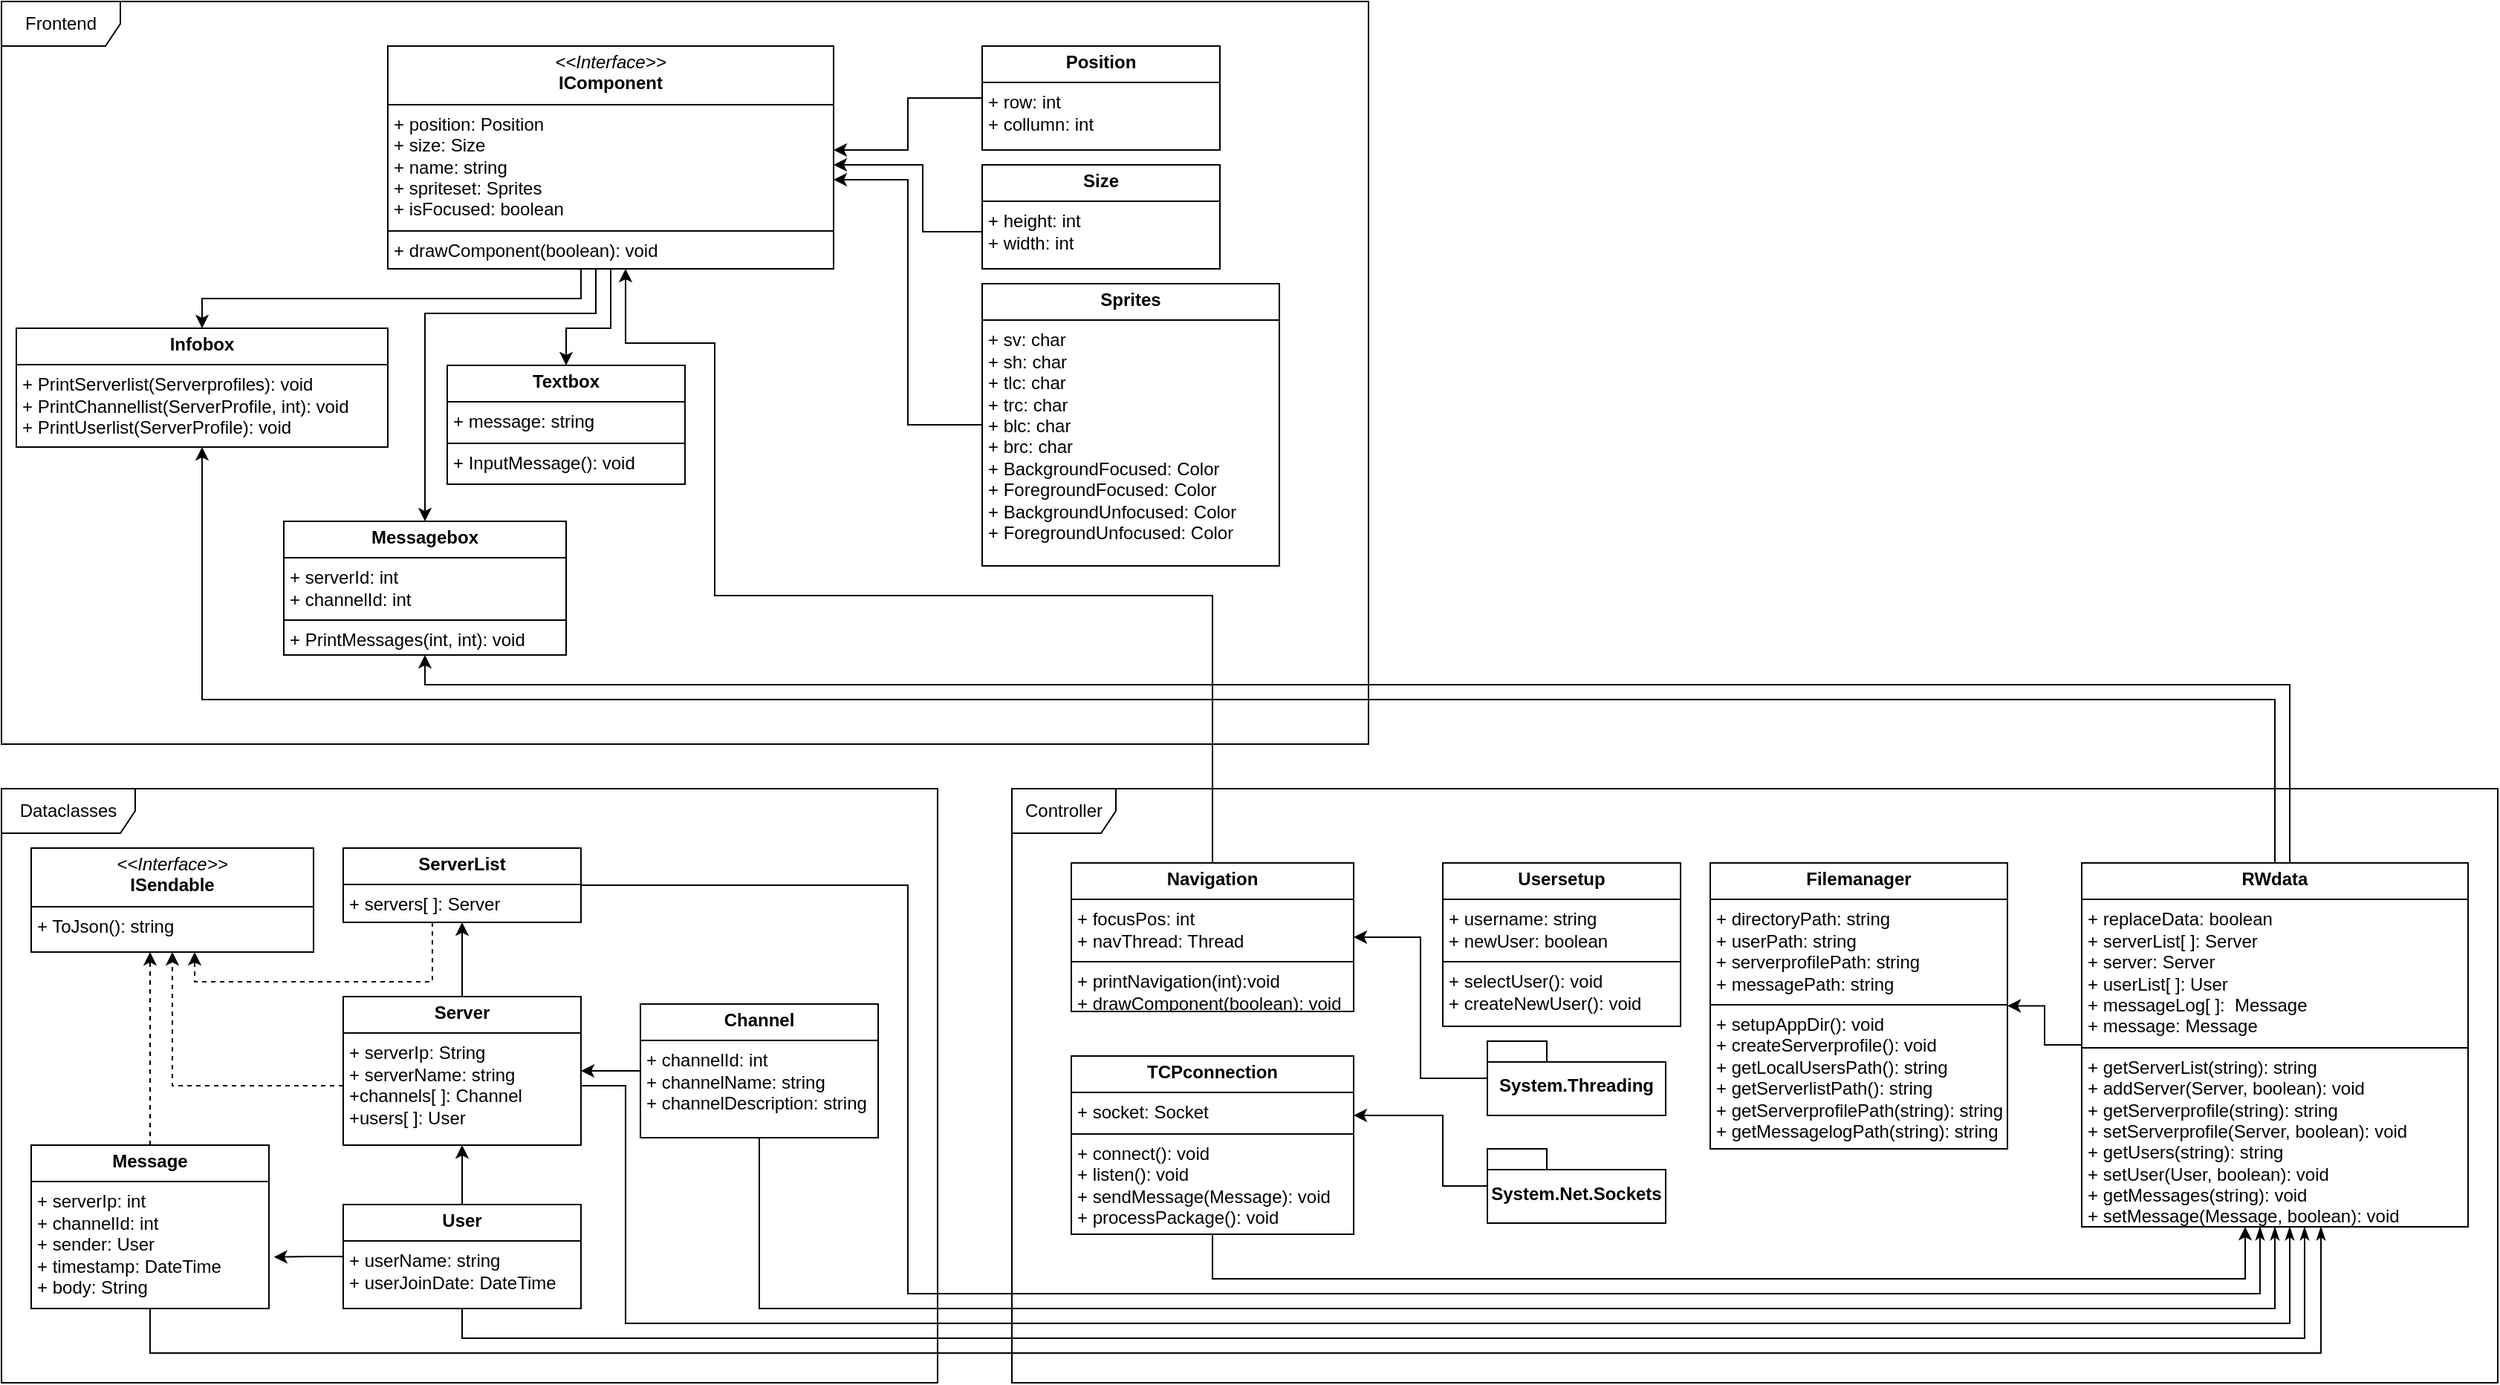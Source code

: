 <mxfile version="27.0.2">
  <diagram name="Seite-1" id="hIjqR3Hv8a5Xy-onrBok">
    <mxGraphModel dx="486" dy="633" grid="1" gridSize="10" guides="1" tooltips="1" connect="1" arrows="1" fold="1" page="1" pageScale="1" pageWidth="1920" pageHeight="1080" math="0" shadow="0">
      <root>
        <mxCell id="0" />
        <mxCell id="1" parent="0" />
        <mxCell id="bgTbLbI9Ciyl6f48IU3G-1" value="Frontend" style="shape=umlFrame;whiteSpace=wrap;html=1;pointerEvents=0;width=80;height=30;" parent="1" vertex="1">
          <mxGeometry x="40" y="40" width="920" height="500" as="geometry" />
        </mxCell>
        <mxCell id="DVviqp1xlLFuizjkjrB7-1" style="edgeStyle=orthogonalEdgeStyle;rounded=0;orthogonalLoop=1;jettySize=auto;html=1;" parent="1" source="bgTbLbI9Ciyl6f48IU3G-6" target="bgTbLbI9Ciyl6f48IU3G-16" edge="1">
          <mxGeometry relative="1" as="geometry">
            <Array as="points">
              <mxPoint x="430" y="240" />
              <mxPoint x="175" y="240" />
            </Array>
          </mxGeometry>
        </mxCell>
        <mxCell id="DVviqp1xlLFuizjkjrB7-2" style="edgeStyle=orthogonalEdgeStyle;rounded=0;orthogonalLoop=1;jettySize=auto;html=1;" parent="1" source="bgTbLbI9Ciyl6f48IU3G-6" target="bgTbLbI9Ciyl6f48IU3G-17" edge="1">
          <mxGeometry relative="1" as="geometry">
            <Array as="points">
              <mxPoint x="450" y="260" />
              <mxPoint x="420" y="260" />
            </Array>
          </mxGeometry>
        </mxCell>
        <mxCell id="DVviqp1xlLFuizjkjrB7-3" style="edgeStyle=orthogonalEdgeStyle;rounded=0;orthogonalLoop=1;jettySize=auto;html=1;" parent="1" source="bgTbLbI9Ciyl6f48IU3G-6" target="bgTbLbI9Ciyl6f48IU3G-22" edge="1">
          <mxGeometry relative="1" as="geometry">
            <Array as="points">
              <mxPoint x="440" y="250" />
              <mxPoint x="325" y="250" />
            </Array>
          </mxGeometry>
        </mxCell>
        <mxCell id="bgTbLbI9Ciyl6f48IU3G-6" value="&lt;p style=&quot;margin:0px;margin-top:4px;text-align:center;&quot;&gt;&lt;i&gt;&amp;lt;&amp;lt;Interface&amp;gt;&amp;gt;&lt;/i&gt;&lt;br&gt;&lt;b&gt;IComponent&lt;/b&gt;&lt;/p&gt;&lt;hr size=&quot;1&quot; style=&quot;border-style:solid;&quot;&gt;&lt;p style=&quot;margin:0px;margin-left:4px;&quot;&gt;+ position: Position&lt;br&gt;+ size: Size&lt;/p&gt;&lt;p style=&quot;margin:0px;margin-left:4px;&quot;&gt;+ name: string&lt;/p&gt;&lt;p style=&quot;margin:0px;margin-left:4px;&quot;&gt;+ spriteset: Sprites&lt;/p&gt;&lt;p style=&quot;margin:0px;margin-left:4px;&quot;&gt;+ isFocused: boolean&lt;/p&gt;&lt;hr size=&quot;1&quot; style=&quot;border-style:solid;&quot;&gt;&lt;p style=&quot;margin:0px;margin-left:4px;&quot;&gt;+ drawComponent(boolean): void&lt;br&gt;&lt;/p&gt;" style="verticalAlign=top;align=left;overflow=fill;html=1;whiteSpace=wrap;" parent="1" vertex="1">
          <mxGeometry x="300" y="70" width="300" height="150" as="geometry" />
        </mxCell>
        <mxCell id="bgTbLbI9Ciyl6f48IU3G-13" style="edgeStyle=orthogonalEdgeStyle;rounded=0;orthogonalLoop=1;jettySize=auto;html=1;" parent="1" source="bgTbLbI9Ciyl6f48IU3G-7" target="bgTbLbI9Ciyl6f48IU3G-6" edge="1">
          <mxGeometry relative="1" as="geometry">
            <Array as="points">
              <mxPoint x="650" y="105" />
              <mxPoint x="650" y="140" />
            </Array>
          </mxGeometry>
        </mxCell>
        <mxCell id="bgTbLbI9Ciyl6f48IU3G-7" value="&lt;p style=&quot;margin:0px;margin-top:4px;text-align:center;&quot;&gt;&lt;b&gt;Position&lt;/b&gt;&lt;/p&gt;&lt;hr size=&quot;1&quot; style=&quot;border-style:solid;&quot;&gt;&lt;p style=&quot;margin:0px;margin-left:4px;&quot;&gt;+ row: int&lt;/p&gt;&lt;p style=&quot;margin:0px;margin-left:4px;&quot;&gt;+ collumn: int&lt;/p&gt;&lt;p style=&quot;margin:0px;margin-left:4px;&quot;&gt;&lt;br&gt;&lt;/p&gt;" style="verticalAlign=top;align=left;overflow=fill;html=1;whiteSpace=wrap;" parent="1" vertex="1">
          <mxGeometry x="700" y="70" width="160" height="70" as="geometry" />
        </mxCell>
        <mxCell id="bgTbLbI9Ciyl6f48IU3G-14" style="edgeStyle=orthogonalEdgeStyle;rounded=0;orthogonalLoop=1;jettySize=auto;html=1;" parent="1" edge="1">
          <mxGeometry relative="1" as="geometry">
            <mxPoint x="700" y="195" as="sourcePoint" />
            <mxPoint x="600" y="150" as="targetPoint" />
            <Array as="points">
              <mxPoint x="660" y="195" />
              <mxPoint x="660" y="150" />
            </Array>
          </mxGeometry>
        </mxCell>
        <mxCell id="bgTbLbI9Ciyl6f48IU3G-8" value="&lt;p style=&quot;margin:0px;margin-top:4px;text-align:center;&quot;&gt;&lt;b&gt;Size&lt;/b&gt;&lt;/p&gt;&lt;hr size=&quot;1&quot; style=&quot;border-style:solid;&quot;&gt;&lt;p style=&quot;margin:0px;margin-left:4px;&quot;&gt;+ height: int&lt;/p&gt;&lt;p style=&quot;margin:0px;margin-left:4px;&quot;&gt;+ width: int&lt;/p&gt;&lt;p style=&quot;margin:0px;margin-left:4px;&quot;&gt;&lt;br&gt;&lt;/p&gt;" style="verticalAlign=top;align=left;overflow=fill;html=1;whiteSpace=wrap;" parent="1" vertex="1">
          <mxGeometry x="700" y="150" width="160" height="70" as="geometry" />
        </mxCell>
        <mxCell id="bgTbLbI9Ciyl6f48IU3G-15" style="edgeStyle=orthogonalEdgeStyle;rounded=0;orthogonalLoop=1;jettySize=auto;html=1;" parent="1" source="bgTbLbI9Ciyl6f48IU3G-9" target="bgTbLbI9Ciyl6f48IU3G-6" edge="1">
          <mxGeometry relative="1" as="geometry">
            <Array as="points">
              <mxPoint x="650" y="325" />
              <mxPoint x="650" y="160" />
            </Array>
          </mxGeometry>
        </mxCell>
        <mxCell id="bgTbLbI9Ciyl6f48IU3G-9" value="&lt;p style=&quot;margin:0px;margin-top:4px;text-align:center;&quot;&gt;&lt;b&gt;Sprites&lt;/b&gt;&lt;/p&gt;&lt;hr size=&quot;1&quot; style=&quot;border-style:solid;&quot;&gt;&lt;p style=&quot;margin:0px;margin-left:4px;&quot;&gt;+ sv: char&lt;/p&gt;&lt;p style=&quot;margin:0px;margin-left:4px;&quot;&gt;+ sh:&amp;nbsp;&lt;span style=&quot;background-color: transparent; color: light-dark(rgb(0, 0, 0), rgb(255, 255, 255));&quot;&gt;char&lt;/span&gt;&lt;/p&gt;&lt;p style=&quot;margin:0px;margin-left:4px;&quot;&gt;+ tlc:&amp;nbsp;&lt;span style=&quot;background-color: transparent; color: light-dark(rgb(0, 0, 0), rgb(255, 255, 255));&quot;&gt;char&lt;/span&gt;&lt;/p&gt;&lt;p style=&quot;margin:0px;margin-left:4px;&quot;&gt;+ trc:&amp;nbsp;&lt;span style=&quot;background-color: transparent; color: light-dark(rgb(0, 0, 0), rgb(255, 255, 255));&quot;&gt;char&lt;/span&gt;&lt;/p&gt;&lt;p style=&quot;margin:0px;margin-left:4px;&quot;&gt;+ blc:&amp;nbsp;&lt;span style=&quot;background-color: transparent; color: light-dark(rgb(0, 0, 0), rgb(255, 255, 255));&quot;&gt;char&lt;/span&gt;&lt;/p&gt;&lt;p style=&quot;margin:0px;margin-left:4px;&quot;&gt;+ brc:&amp;nbsp;&lt;span style=&quot;background-color: transparent; color: light-dark(rgb(0, 0, 0), rgb(255, 255, 255));&quot;&gt;char&lt;/span&gt;&lt;/p&gt;&lt;p style=&quot;margin:0px;margin-left:4px;&quot;&gt;+ BackgroundFocused: Color&lt;/p&gt;&lt;p style=&quot;margin:0px;margin-left:4px;&quot;&gt;+ ForegroundFocused: Color&lt;/p&gt;&lt;p style=&quot;margin: 0px 0px 0px 4px;&quot;&gt;+ BackgroundUnfocused: Color&lt;/p&gt;&lt;p style=&quot;margin: 0px 0px 0px 4px;&quot;&gt;+ ForegroundUnfocused: Color&lt;/p&gt;" style="verticalAlign=top;align=left;overflow=fill;html=1;whiteSpace=wrap;" parent="1" vertex="1">
          <mxGeometry x="700" y="230" width="200" height="190" as="geometry" />
        </mxCell>
        <mxCell id="bgTbLbI9Ciyl6f48IU3G-16" value="&lt;p style=&quot;margin:0px;margin-top:4px;text-align:center;&quot;&gt;&lt;b&gt;Infobox&lt;/b&gt;&lt;/p&gt;&lt;hr size=&quot;1&quot; style=&quot;border-style:solid;&quot;&gt;&lt;p style=&quot;margin:0px;margin-left:4px;&quot;&gt;+ PrintServerlist(Serverprofiles): void&lt;/p&gt;&lt;p style=&quot;margin:0px;margin-left:4px;&quot;&gt;+ PrintChannellist(ServerProfile, int): void&lt;/p&gt;&lt;p style=&quot;margin:0px;margin-left:4px;&quot;&gt;+ PrintUserlist(ServerProfile): void&lt;/p&gt;" style="verticalAlign=top;align=left;overflow=fill;html=1;whiteSpace=wrap;" parent="1" vertex="1">
          <mxGeometry x="50" y="260" width="250" height="80" as="geometry" />
        </mxCell>
        <mxCell id="bgTbLbI9Ciyl6f48IU3G-17" value="&lt;p style=&quot;margin:0px;margin-top:4px;text-align:center;&quot;&gt;&lt;b&gt;Textbox&lt;/b&gt;&lt;/p&gt;&lt;hr size=&quot;1&quot; style=&quot;border-style:solid;&quot;&gt;&lt;p style=&quot;margin:0px;margin-left:4px;&quot;&gt;+ message: string&lt;/p&gt;&lt;hr size=&quot;1&quot; style=&quot;border-style:solid;&quot;&gt;&lt;p style=&quot;margin:0px;margin-left:4px;&quot;&gt;+ InputMessage(): void&lt;/p&gt;" style="verticalAlign=top;align=left;overflow=fill;html=1;whiteSpace=wrap;" parent="1" vertex="1">
          <mxGeometry x="340" y="285" width="160" height="80" as="geometry" />
        </mxCell>
        <mxCell id="bgTbLbI9Ciyl6f48IU3G-22" value="&lt;p style=&quot;margin:0px;margin-top:4px;text-align:center;&quot;&gt;&lt;b&gt;Messagebox&lt;/b&gt;&lt;/p&gt;&lt;hr size=&quot;1&quot; style=&quot;border-style:solid;&quot;&gt;&lt;p style=&quot;margin:0px;margin-left:4px;&quot;&gt;+ serverId: int&lt;/p&gt;&lt;p style=&quot;margin:0px;margin-left:4px;&quot;&gt;+ channelId: int&lt;/p&gt;&lt;hr size=&quot;1&quot; style=&quot;border-style:solid;&quot;&gt;&lt;p style=&quot;margin:0px;margin-left:4px;&quot;&gt;+ PrintMessages(int, int): void&lt;/p&gt;" style="verticalAlign=top;align=left;overflow=fill;html=1;whiteSpace=wrap;" parent="1" vertex="1">
          <mxGeometry x="230" y="390" width="190" height="90" as="geometry" />
        </mxCell>
        <mxCell id="bgTbLbI9Ciyl6f48IU3G-23" value="Dataclasses" style="shape=umlFrame;whiteSpace=wrap;html=1;pointerEvents=0;width=90;height=30;" parent="1" vertex="1">
          <mxGeometry x="40" y="570" width="630" height="400" as="geometry" />
        </mxCell>
        <mxCell id="bgTbLbI9Ciyl6f48IU3G-28" value="&lt;p style=&quot;margin:0px;margin-top:4px;text-align:center;&quot;&gt;&lt;i&gt;&amp;lt;&amp;lt;Interface&amp;gt;&amp;gt;&lt;/i&gt;&lt;br&gt;&lt;b&gt;ISendable&lt;/b&gt;&lt;/p&gt;&lt;hr size=&quot;1&quot; style=&quot;border-style:solid;&quot;&gt;&lt;p style=&quot;margin:0px;margin-left:4px;&quot;&gt;&lt;/p&gt;&lt;p style=&quot;margin:0px;margin-left:4px;&quot;&gt;+ ToJson(): string&lt;br&gt;&lt;/p&gt;" style="verticalAlign=top;align=left;overflow=fill;html=1;whiteSpace=wrap;" parent="1" vertex="1">
          <mxGeometry x="60" y="610" width="190" height="70" as="geometry" />
        </mxCell>
        <mxCell id="DVviqp1xlLFuizjkjrB7-13" style="edgeStyle=orthogonalEdgeStyle;rounded=0;orthogonalLoop=1;jettySize=auto;html=1;" parent="1" source="bgTbLbI9Ciyl6f48IU3G-29" target="bgTbLbI9Ciyl6f48IU3G-31" edge="1">
          <mxGeometry relative="1" as="geometry" />
        </mxCell>
        <mxCell id="bgTbLbI9Ciyl6f48IU3G-29" value="&lt;p style=&quot;margin:0px;margin-top:4px;text-align:center;&quot;&gt;&lt;b&gt;User&lt;/b&gt;&lt;/p&gt;&lt;hr size=&quot;1&quot; style=&quot;border-style:solid;&quot;&gt;&lt;p style=&quot;margin:0px;margin-left:4px;&quot;&gt;+ userName: string&lt;/p&gt;&lt;p style=&quot;margin:0px;margin-left:4px;&quot;&gt;+ userJoinDate: DateTime&lt;/p&gt;&lt;p style=&quot;margin:0px;margin-left:4px;&quot;&gt;&lt;br&gt;&lt;/p&gt;" style="verticalAlign=top;align=left;overflow=fill;html=1;whiteSpace=wrap;" parent="1" vertex="1">
          <mxGeometry x="270" y="850" width="160" height="70" as="geometry" />
        </mxCell>
        <mxCell id="DVviqp1xlLFuizjkjrB7-8" style="edgeStyle=orthogonalEdgeStyle;rounded=0;orthogonalLoop=1;jettySize=auto;html=1;dashed=1;" parent="1" source="bgTbLbI9Ciyl6f48IU3G-30" target="bgTbLbI9Ciyl6f48IU3G-28" edge="1">
          <mxGeometry relative="1" as="geometry">
            <Array as="points">
              <mxPoint x="330" y="700" />
              <mxPoint x="170" y="700" />
            </Array>
          </mxGeometry>
        </mxCell>
        <mxCell id="bgTbLbI9Ciyl6f48IU3G-30" value="&lt;p style=&quot;margin:0px;margin-top:4px;text-align:center;&quot;&gt;&lt;b&gt;ServerList&lt;/b&gt;&lt;/p&gt;&lt;hr size=&quot;1&quot; style=&quot;border-style:solid;&quot;&gt;&lt;p style=&quot;margin:0px;margin-left:4px;&quot;&gt;+ servers[ ]: Server&lt;/p&gt;&lt;p style=&quot;margin:0px;margin-left:4px;&quot;&gt;&lt;br&gt;&lt;/p&gt;" style="verticalAlign=top;align=left;overflow=fill;html=1;whiteSpace=wrap;" parent="1" vertex="1">
          <mxGeometry x="270" y="610" width="160" height="50" as="geometry" />
        </mxCell>
        <mxCell id="DVviqp1xlLFuizjkjrB7-9" style="edgeStyle=orthogonalEdgeStyle;rounded=0;orthogonalLoop=1;jettySize=auto;html=1;dashed=1;" parent="1" source="bgTbLbI9Ciyl6f48IU3G-31" target="bgTbLbI9Ciyl6f48IU3G-28" edge="1">
          <mxGeometry relative="1" as="geometry">
            <Array as="points">
              <mxPoint x="155" y="770" />
            </Array>
          </mxGeometry>
        </mxCell>
        <mxCell id="s29vWhf_O-YkgF1OopFV-1" style="edgeStyle=orthogonalEdgeStyle;rounded=0;orthogonalLoop=1;jettySize=auto;html=1;entryX=0.5;entryY=1;entryDx=0;entryDy=0;" edge="1" parent="1" source="bgTbLbI9Ciyl6f48IU3G-31" target="bgTbLbI9Ciyl6f48IU3G-30">
          <mxGeometry relative="1" as="geometry" />
        </mxCell>
        <mxCell id="bgTbLbI9Ciyl6f48IU3G-31" value="&lt;p style=&quot;margin:0px;margin-top:4px;text-align:center;&quot;&gt;&lt;b&gt;Server&lt;/b&gt;&lt;/p&gt;&lt;hr size=&quot;1&quot; style=&quot;border-style:solid;&quot;&gt;&lt;p style=&quot;margin:0px;margin-left:4px;&quot;&gt;+ serverIp: String&lt;/p&gt;&lt;p style=&quot;margin:0px;margin-left:4px;&quot;&gt;+ serverName: string&lt;/p&gt;&lt;p style=&quot;margin:0px;margin-left:4px;&quot;&gt;+channels[ ]: Channel&lt;/p&gt;&lt;p style=&quot;margin:0px;margin-left:4px;&quot;&gt;+users[ ]: User&lt;/p&gt;" style="verticalAlign=top;align=left;overflow=fill;html=1;whiteSpace=wrap;" parent="1" vertex="1">
          <mxGeometry x="270" y="710" width="160" height="100" as="geometry" />
        </mxCell>
        <mxCell id="DVviqp1xlLFuizjkjrB7-7" style="edgeStyle=orthogonalEdgeStyle;rounded=0;orthogonalLoop=1;jettySize=auto;html=1;dashed=1;" parent="1" source="DVviqp1xlLFuizjkjrB7-5" target="bgTbLbI9Ciyl6f48IU3G-28" edge="1">
          <mxGeometry relative="1" as="geometry">
            <Array as="points">
              <mxPoint x="140" y="680" />
              <mxPoint x="140" y="680" />
            </Array>
          </mxGeometry>
        </mxCell>
        <mxCell id="DVviqp1xlLFuizjkjrB7-5" value="&lt;p style=&quot;margin:0px;margin-top:4px;text-align:center;&quot;&gt;&lt;b&gt;Message&lt;/b&gt;&lt;/p&gt;&lt;hr size=&quot;1&quot; style=&quot;border-style:solid;&quot;&gt;&lt;p style=&quot;margin:0px;margin-left:4px;&quot;&gt;+ serverIp: in&lt;span style=&quot;background-color: transparent; color: light-dark(rgb(0, 0, 0), rgb(255, 255, 255));&quot;&gt;t&lt;/span&gt;&lt;/p&gt;&lt;p style=&quot;margin:0px;margin-left:4px;&quot;&gt;&lt;span style=&quot;background-color: transparent; color: light-dark(rgb(0, 0, 0), rgb(255, 255, 255));&quot;&gt;+ channelId: int&lt;/span&gt;&lt;/p&gt;&lt;p style=&quot;margin:0px;margin-left:4px;&quot;&gt;&lt;span style=&quot;background-color: transparent; color: light-dark(rgb(0, 0, 0), rgb(255, 255, 255));&quot;&gt;+ sender: User&lt;/span&gt;&lt;/p&gt;&lt;p style=&quot;margin:0px;margin-left:4px;&quot;&gt;&lt;span style=&quot;background-color: transparent; color: light-dark(rgb(0, 0, 0), rgb(255, 255, 255));&quot;&gt;+ timestamp: DateTime&lt;/span&gt;&lt;/p&gt;&lt;p style=&quot;margin:0px;margin-left:4px;&quot;&gt;&lt;span style=&quot;background-color: transparent; color: light-dark(rgb(0, 0, 0), rgb(255, 255, 255));&quot;&gt;+ body: String&lt;/span&gt;&lt;/p&gt;" style="verticalAlign=top;align=left;overflow=fill;html=1;whiteSpace=wrap;" parent="1" vertex="1">
          <mxGeometry x="60" y="810" width="160" height="110" as="geometry" />
        </mxCell>
        <mxCell id="DVviqp1xlLFuizjkjrB7-15" style="edgeStyle=orthogonalEdgeStyle;rounded=0;orthogonalLoop=1;jettySize=auto;html=1;" parent="1" source="DVviqp1xlLFuizjkjrB7-6" target="bgTbLbI9Ciyl6f48IU3G-31" edge="1">
          <mxGeometry relative="1" as="geometry" />
        </mxCell>
        <mxCell id="DVviqp1xlLFuizjkjrB7-6" value="&lt;p style=&quot;margin:0px;margin-top:4px;text-align:center;&quot;&gt;&lt;b&gt;Channel&lt;/b&gt;&lt;/p&gt;&lt;hr size=&quot;1&quot; style=&quot;border-style:solid;&quot;&gt;&lt;p style=&quot;margin:0px;margin-left:4px;&quot;&gt;+ channelId: int&lt;/p&gt;&lt;p style=&quot;margin:0px;margin-left:4px;&quot;&gt;+ channelName: string&lt;/p&gt;&lt;p style=&quot;margin:0px;margin-left:4px;&quot;&gt;+ channelDescription: string&lt;br&gt;&lt;/p&gt;&lt;p style=&quot;margin:0px;margin-left:4px;&quot;&gt;&lt;br&gt;&lt;/p&gt;" style="verticalAlign=top;align=left;overflow=fill;html=1;whiteSpace=wrap;" parent="1" vertex="1">
          <mxGeometry x="470" y="715" width="160" height="90" as="geometry" />
        </mxCell>
        <mxCell id="DVviqp1xlLFuizjkjrB7-14" style="edgeStyle=orthogonalEdgeStyle;rounded=0;orthogonalLoop=1;jettySize=auto;html=1;entryX=1.021;entryY=0.685;entryDx=0;entryDy=0;entryPerimeter=0;" parent="1" source="bgTbLbI9Ciyl6f48IU3G-29" target="DVviqp1xlLFuizjkjrB7-5" edge="1">
          <mxGeometry relative="1" as="geometry" />
        </mxCell>
        <mxCell id="DVviqp1xlLFuizjkjrB7-17" value="Controller" style="shape=umlFrame;whiteSpace=wrap;html=1;pointerEvents=0;width=70;height=30;" parent="1" vertex="1">
          <mxGeometry x="720" y="570" width="1000" height="400" as="geometry" />
        </mxCell>
        <mxCell id="DVviqp1xlLFuizjkjrB7-19" value="&lt;p style=&quot;margin:0px;margin-top:4px;text-align:center;&quot;&gt;&lt;b&gt;Usersetup&lt;/b&gt;&lt;/p&gt;&lt;hr size=&quot;1&quot; style=&quot;border-style:solid;&quot;&gt;&lt;p style=&quot;margin:0px;margin-left:4px;&quot;&gt;+ username: string&lt;/p&gt;&lt;p style=&quot;margin:0px;margin-left:4px;&quot;&gt;+ newUser: boolean&lt;/p&gt;&lt;hr size=&quot;1&quot; style=&quot;border-style:solid;&quot;&gt;&lt;p style=&quot;margin:0px;margin-left:4px;&quot;&gt;+ selectUser(): void&lt;/p&gt;&lt;p style=&quot;margin:0px;margin-left:4px;&quot;&gt;+ createNewUser(): void&lt;/p&gt;" style="verticalAlign=top;align=left;overflow=fill;html=1;whiteSpace=wrap;" parent="1" vertex="1">
          <mxGeometry x="1010" y="620" width="160" height="110" as="geometry" />
        </mxCell>
        <mxCell id="DVviqp1xlLFuizjkjrB7-42" style="edgeStyle=orthogonalEdgeStyle;rounded=0;orthogonalLoop=1;jettySize=auto;html=1;" parent="1" source="DVviqp1xlLFuizjkjrB7-20" target="DVviqp1xlLFuizjkjrB7-21" edge="1">
          <mxGeometry relative="1" as="geometry">
            <Array as="points">
              <mxPoint x="855" y="900" />
              <mxPoint x="1550" y="900" />
            </Array>
          </mxGeometry>
        </mxCell>
        <mxCell id="DVviqp1xlLFuizjkjrB7-20" value="&lt;p style=&quot;margin:0px;margin-top:4px;text-align:center;&quot;&gt;&lt;b&gt;TCPconnection&lt;/b&gt;&lt;/p&gt;&lt;hr size=&quot;1&quot; style=&quot;border-style:solid;&quot;&gt;&lt;p style=&quot;margin:0px;margin-left:4px;&quot;&gt;+ socket: Socket&lt;/p&gt;&lt;hr size=&quot;1&quot; style=&quot;border-style:solid;&quot;&gt;&lt;p style=&quot;margin:0px;margin-left:4px;&quot;&gt;+ connect(): void&lt;/p&gt;&lt;p style=&quot;margin:0px;margin-left:4px;&quot;&gt;+ listen(): void&lt;/p&gt;&lt;p style=&quot;margin:0px;margin-left:4px;&quot;&gt;+ sendMessage(Message): void&lt;/p&gt;&lt;p style=&quot;margin:0px;margin-left:4px;&quot;&gt;+ processPackage(): void&lt;/p&gt;" style="verticalAlign=top;align=left;overflow=fill;html=1;whiteSpace=wrap;" parent="1" vertex="1">
          <mxGeometry x="760" y="750" width="190" height="120" as="geometry" />
        </mxCell>
        <mxCell id="DVviqp1xlLFuizjkjrB7-32" style="edgeStyle=orthogonalEdgeStyle;rounded=0;orthogonalLoop=1;jettySize=auto;html=1;" parent="1" source="DVviqp1xlLFuizjkjrB7-21" target="DVviqp1xlLFuizjkjrB7-25" edge="1">
          <mxGeometry relative="1" as="geometry" />
        </mxCell>
        <mxCell id="DVviqp1xlLFuizjkjrB7-33" style="edgeStyle=orthogonalEdgeStyle;rounded=0;orthogonalLoop=1;jettySize=auto;html=1;startArrow=classicThin;startFill=1;endArrow=none;" parent="1" source="DVviqp1xlLFuizjkjrB7-21" target="DVviqp1xlLFuizjkjrB7-6" edge="1">
          <mxGeometry relative="1" as="geometry">
            <Array as="points">
              <mxPoint x="1570" y="920" />
              <mxPoint x="550" y="920" />
            </Array>
          </mxGeometry>
        </mxCell>
        <mxCell id="DVviqp1xlLFuizjkjrB7-40" style="edgeStyle=orthogonalEdgeStyle;rounded=0;orthogonalLoop=1;jettySize=auto;html=1;" parent="1" source="DVviqp1xlLFuizjkjrB7-21" target="bgTbLbI9Ciyl6f48IU3G-16" edge="1">
          <mxGeometry relative="1" as="geometry">
            <Array as="points">
              <mxPoint x="1570" y="510" />
              <mxPoint x="175" y="510" />
            </Array>
          </mxGeometry>
        </mxCell>
        <mxCell id="DVviqp1xlLFuizjkjrB7-41" style="edgeStyle=orthogonalEdgeStyle;rounded=0;orthogonalLoop=1;jettySize=auto;html=1;" parent="1" source="DVviqp1xlLFuizjkjrB7-21" target="bgTbLbI9Ciyl6f48IU3G-22" edge="1">
          <mxGeometry relative="1" as="geometry">
            <Array as="points">
              <mxPoint x="1580" y="500" />
              <mxPoint x="325" y="500" />
            </Array>
          </mxGeometry>
        </mxCell>
        <mxCell id="DVviqp1xlLFuizjkjrB7-21" value="&lt;p style=&quot;margin:0px;margin-top:4px;text-align:center;&quot;&gt;&lt;b&gt;RWdata&lt;/b&gt;&lt;/p&gt;&lt;hr size=&quot;1&quot; style=&quot;border-style:solid;&quot;&gt;&lt;p style=&quot;margin:0px;margin-left:4px;&quot;&gt;+ replaceData: boolean&lt;/p&gt;&lt;p style=&quot;margin:0px;margin-left:4px;&quot;&gt;+ serverList[ ]: Server&lt;/p&gt;&lt;p style=&quot;margin:0px;margin-left:4px;&quot;&gt;+ server: Server&lt;/p&gt;&lt;p style=&quot;margin:0px;margin-left:4px;&quot;&gt;+ userList[ ]: User&lt;/p&gt;&lt;p style=&quot;margin:0px;margin-left:4px;&quot;&gt;+ messageLog[ ]:&amp;nbsp; Message&lt;/p&gt;&lt;p style=&quot;margin:0px;margin-left:4px;&quot;&gt;+ message: Message&lt;/p&gt;&lt;hr size=&quot;1&quot; style=&quot;border-style:solid;&quot;&gt;&lt;p style=&quot;margin:0px;margin-left:4px;&quot;&gt;+ getServerList(string): string&lt;/p&gt;&lt;p style=&quot;margin:0px;margin-left:4px;&quot;&gt;+ addServer(Server, boolean): void&lt;/p&gt;&lt;p style=&quot;margin:0px;margin-left:4px;&quot;&gt;+ getServerprofile(string): string&lt;/p&gt;&lt;p style=&quot;margin:0px;margin-left:4px;&quot;&gt;+ setServerprofile(Server, boolean): void&lt;/p&gt;&lt;p style=&quot;margin:0px;margin-left:4px;&quot;&gt;+ getUsers(string): string&lt;/p&gt;&lt;p style=&quot;margin:0px;margin-left:4px;&quot;&gt;+ setUser(User, boolean): void&lt;/p&gt;&lt;p style=&quot;margin:0px;margin-left:4px;&quot;&gt;+ getMessages(string): void&lt;/p&gt;&lt;p style=&quot;margin:0px;margin-left:4px;&quot;&gt;+ setMessage(Message, boolean): void&lt;/p&gt;" style="verticalAlign=top;align=left;overflow=fill;html=1;whiteSpace=wrap;" parent="1" vertex="1">
          <mxGeometry x="1440" y="620" width="260" height="245" as="geometry" />
        </mxCell>
        <mxCell id="DVviqp1xlLFuizjkjrB7-39" style="edgeStyle=orthogonalEdgeStyle;rounded=0;orthogonalLoop=1;jettySize=auto;html=1;" parent="1" source="DVviqp1xlLFuizjkjrB7-22" target="bgTbLbI9Ciyl6f48IU3G-6" edge="1">
          <mxGeometry relative="1" as="geometry">
            <Array as="points">
              <mxPoint x="855" y="440" />
              <mxPoint x="520" y="440" />
              <mxPoint x="520" y="270" />
              <mxPoint x="460" y="270" />
            </Array>
          </mxGeometry>
        </mxCell>
        <mxCell id="DVviqp1xlLFuizjkjrB7-22" value="&lt;p style=&quot;margin:0px;margin-top:4px;text-align:center;&quot;&gt;&lt;b&gt;Navigation&lt;/b&gt;&lt;/p&gt;&lt;hr size=&quot;1&quot; style=&quot;border-style:solid;&quot;&gt;&lt;p style=&quot;margin:0px;margin-left:4px;&quot;&gt;+ focusPos: int&lt;/p&gt;&lt;p style=&quot;margin:0px;margin-left:4px;&quot;&gt;+ navThread: Thread&lt;/p&gt;&lt;hr size=&quot;1&quot; style=&quot;border-style:solid;&quot;&gt;&lt;p style=&quot;margin:0px;margin-left:4px;&quot;&gt;+ printNavigation(int):void&lt;/p&gt;&lt;p style=&quot;margin:0px;margin-left:4px;&quot;&gt;+ drawComponent(boolean): void&lt;/p&gt;" style="verticalAlign=top;align=left;overflow=fill;html=1;whiteSpace=wrap;" parent="1" vertex="1">
          <mxGeometry x="760" y="620" width="190" height="100" as="geometry" />
        </mxCell>
        <mxCell id="DVviqp1xlLFuizjkjrB7-25" value="&lt;p style=&quot;margin:0px;margin-top:4px;text-align:center;&quot;&gt;&lt;b&gt;Filemanager&lt;/b&gt;&lt;/p&gt;&lt;hr size=&quot;1&quot; style=&quot;border-style:solid;&quot;&gt;&lt;p style=&quot;margin:0px;margin-left:4px;&quot;&gt;+ directoryPath: string&lt;/p&gt;&lt;p style=&quot;margin:0px;margin-left:4px;&quot;&gt;+ userPath: string&lt;/p&gt;&lt;p style=&quot;margin:0px;margin-left:4px;&quot;&gt;+ serverprofilePath: string&lt;/p&gt;&lt;p style=&quot;margin:0px;margin-left:4px;&quot;&gt;+ messagePath: string&lt;/p&gt;&lt;hr size=&quot;1&quot; style=&quot;border-style:solid;&quot;&gt;&lt;p style=&quot;margin:0px;margin-left:4px;&quot;&gt;+ setupAppDir(): void&lt;/p&gt;&lt;p style=&quot;margin:0px;margin-left:4px;&quot;&gt;+ createServerprofile(): void&lt;/p&gt;&lt;p style=&quot;margin:0px;margin-left:4px;&quot;&gt;+ getLocalUsersPath(): string&lt;/p&gt;&lt;p style=&quot;margin:0px;margin-left:4px;&quot;&gt;+ getServerlistPath(): string&lt;/p&gt;&lt;p style=&quot;margin:0px;margin-left:4px;&quot;&gt;+ getServerprofilePath(string): string&lt;/p&gt;&lt;p style=&quot;margin:0px;margin-left:4px;&quot;&gt;+ getMessagelogPath(string): string&lt;/p&gt;" style="verticalAlign=top;align=left;overflow=fill;html=1;whiteSpace=wrap;" parent="1" vertex="1">
          <mxGeometry x="1190" y="620" width="200" height="192.5" as="geometry" />
        </mxCell>
        <mxCell id="DVviqp1xlLFuizjkjrB7-27" style="edgeStyle=orthogonalEdgeStyle;rounded=0;orthogonalLoop=1;jettySize=auto;html=1;" parent="1" source="DVviqp1xlLFuizjkjrB7-26" target="DVviqp1xlLFuizjkjrB7-20" edge="1">
          <mxGeometry relative="1" as="geometry">
            <Array as="points">
              <mxPoint x="1010" y="837" />
              <mxPoint x="1010" y="790" />
            </Array>
          </mxGeometry>
        </mxCell>
        <mxCell id="DVviqp1xlLFuizjkjrB7-26" value="System.Net.Sockets" style="shape=folder;fontStyle=1;spacingTop=10;tabWidth=40;tabHeight=14;tabPosition=left;html=1;whiteSpace=wrap;" parent="1" vertex="1">
          <mxGeometry x="1040" y="812.5" width="120" height="50" as="geometry" />
        </mxCell>
        <mxCell id="DVviqp1xlLFuizjkjrB7-31" style="edgeStyle=orthogonalEdgeStyle;rounded=0;orthogonalLoop=1;jettySize=auto;html=1;entryX=1;entryY=0.5;entryDx=0;entryDy=0;" parent="1" source="DVviqp1xlLFuizjkjrB7-30" target="DVviqp1xlLFuizjkjrB7-22" edge="1">
          <mxGeometry relative="1" as="geometry" />
        </mxCell>
        <mxCell id="DVviqp1xlLFuizjkjrB7-30" value="System.Threading" style="shape=folder;fontStyle=1;spacingTop=10;tabWidth=40;tabHeight=14;tabPosition=left;html=1;whiteSpace=wrap;" parent="1" vertex="1">
          <mxGeometry x="1040" y="740" width="120" height="50" as="geometry" />
        </mxCell>
        <mxCell id="DVviqp1xlLFuizjkjrB7-34" style="edgeStyle=orthogonalEdgeStyle;rounded=0;orthogonalLoop=1;jettySize=auto;html=1;startArrow=classicThin;startFill=1;endArrow=none;" parent="1" source="DVviqp1xlLFuizjkjrB7-21" target="bgTbLbI9Ciyl6f48IU3G-31" edge="1">
          <mxGeometry relative="1" as="geometry">
            <mxPoint x="1580" y="875" as="sourcePoint" />
            <mxPoint x="560" y="815" as="targetPoint" />
            <Array as="points">
              <mxPoint x="1580" y="930" />
              <mxPoint x="460" y="930" />
              <mxPoint x="460" y="770" />
            </Array>
          </mxGeometry>
        </mxCell>
        <mxCell id="DVviqp1xlLFuizjkjrB7-35" style="edgeStyle=orthogonalEdgeStyle;rounded=0;orthogonalLoop=1;jettySize=auto;html=1;startArrow=classicThin;startFill=1;endArrow=none;" parent="1" source="DVviqp1xlLFuizjkjrB7-21" target="bgTbLbI9Ciyl6f48IU3G-29" edge="1">
          <mxGeometry relative="1" as="geometry">
            <mxPoint x="1590" y="875" as="sourcePoint" />
            <mxPoint x="440" y="780" as="targetPoint" />
            <Array as="points">
              <mxPoint x="1590" y="940" />
              <mxPoint x="350" y="940" />
            </Array>
          </mxGeometry>
        </mxCell>
        <mxCell id="DVviqp1xlLFuizjkjrB7-36" style="edgeStyle=orthogonalEdgeStyle;rounded=0;orthogonalLoop=1;jettySize=auto;html=1;startArrow=classicThin;startFill=1;endArrow=none;" parent="1" source="DVviqp1xlLFuizjkjrB7-21" target="DVviqp1xlLFuizjkjrB7-5" edge="1">
          <mxGeometry relative="1" as="geometry">
            <mxPoint x="1600" y="870" as="sourcePoint" />
            <mxPoint x="360" y="930" as="targetPoint" />
            <Array as="points">
              <mxPoint x="1601" y="950" />
              <mxPoint x="140" y="950" />
            </Array>
          </mxGeometry>
        </mxCell>
        <mxCell id="DVviqp1xlLFuizjkjrB7-37" style="edgeStyle=orthogonalEdgeStyle;rounded=0;orthogonalLoop=1;jettySize=auto;html=1;startArrow=classicThin;startFill=1;endArrow=none;" parent="1" source="DVviqp1xlLFuizjkjrB7-21" target="bgTbLbI9Ciyl6f48IU3G-30" edge="1">
          <mxGeometry relative="1" as="geometry">
            <mxPoint x="1560" y="867.47" as="sourcePoint" />
            <mxPoint x="540" y="807.47" as="targetPoint" />
            <Array as="points">
              <mxPoint x="1560" y="910" />
              <mxPoint x="650" y="910" />
              <mxPoint x="650" y="635" />
            </Array>
          </mxGeometry>
        </mxCell>
      </root>
    </mxGraphModel>
  </diagram>
</mxfile>
